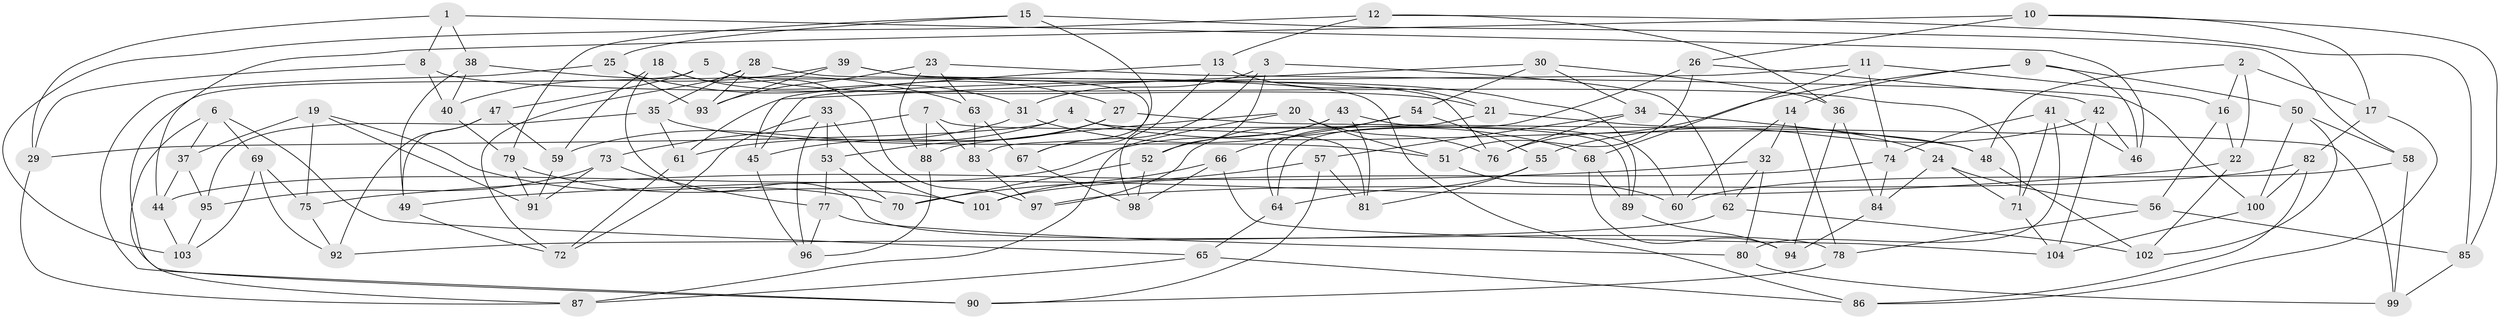 // coarse degree distribution, {6: 0.18055555555555555, 4: 0.6805555555555556, 8: 0.08333333333333333, 10: 0.027777777777777776, 5: 0.013888888888888888, 3: 0.013888888888888888}
// Generated by graph-tools (version 1.1) at 2025/21/03/04/25 18:21:00]
// undirected, 104 vertices, 208 edges
graph export_dot {
graph [start="1"]
  node [color=gray90,style=filled];
  1;
  2;
  3;
  4;
  5;
  6;
  7;
  8;
  9;
  10;
  11;
  12;
  13;
  14;
  15;
  16;
  17;
  18;
  19;
  20;
  21;
  22;
  23;
  24;
  25;
  26;
  27;
  28;
  29;
  30;
  31;
  32;
  33;
  34;
  35;
  36;
  37;
  38;
  39;
  40;
  41;
  42;
  43;
  44;
  45;
  46;
  47;
  48;
  49;
  50;
  51;
  52;
  53;
  54;
  55;
  56;
  57;
  58;
  59;
  60;
  61;
  62;
  63;
  64;
  65;
  66;
  67;
  68;
  69;
  70;
  71;
  72;
  73;
  74;
  75;
  76;
  77;
  78;
  79;
  80;
  81;
  82;
  83;
  84;
  85;
  86;
  87;
  88;
  89;
  90;
  91;
  92;
  93;
  94;
  95;
  96;
  97;
  98;
  99;
  100;
  101;
  102;
  103;
  104;
  1 -- 29;
  1 -- 38;
  1 -- 8;
  1 -- 46;
  2 -- 17;
  2 -- 16;
  2 -- 48;
  2 -- 22;
  3 -- 31;
  3 -- 62;
  3 -- 52;
  3 -- 67;
  4 -- 29;
  4 -- 48;
  4 -- 89;
  4 -- 61;
  5 -- 47;
  5 -- 90;
  5 -- 67;
  5 -- 21;
  6 -- 87;
  6 -- 37;
  6 -- 69;
  6 -- 65;
  7 -- 73;
  7 -- 88;
  7 -- 81;
  7 -- 83;
  8 -- 40;
  8 -- 71;
  8 -- 29;
  9 -- 50;
  9 -- 76;
  9 -- 14;
  9 -- 46;
  10 -- 85;
  10 -- 26;
  10 -- 44;
  10 -- 17;
  11 -- 68;
  11 -- 45;
  11 -- 16;
  11 -- 74;
  12 -- 13;
  12 -- 103;
  12 -- 36;
  12 -- 85;
  13 -- 98;
  13 -- 21;
  13 -- 45;
  14 -- 32;
  14 -- 78;
  14 -- 60;
  15 -- 25;
  15 -- 79;
  15 -- 58;
  15 -- 83;
  16 -- 22;
  16 -- 56;
  17 -- 86;
  17 -- 82;
  18 -- 59;
  18 -- 31;
  18 -- 97;
  18 -- 78;
  19 -- 37;
  19 -- 91;
  19 -- 70;
  19 -- 75;
  20 -- 87;
  20 -- 76;
  20 -- 88;
  20 -- 51;
  21 -- 24;
  21 -- 64;
  22 -- 49;
  22 -- 102;
  23 -- 93;
  23 -- 100;
  23 -- 88;
  23 -- 63;
  24 -- 84;
  24 -- 71;
  24 -- 56;
  25 -- 27;
  25 -- 90;
  25 -- 93;
  26 -- 51;
  26 -- 42;
  26 -- 64;
  27 -- 99;
  27 -- 53;
  27 -- 45;
  28 -- 86;
  28 -- 72;
  28 -- 93;
  28 -- 35;
  29 -- 87;
  30 -- 54;
  30 -- 61;
  30 -- 34;
  30 -- 36;
  31 -- 68;
  31 -- 59;
  32 -- 62;
  32 -- 75;
  32 -- 80;
  33 -- 96;
  33 -- 53;
  33 -- 101;
  33 -- 72;
  34 -- 57;
  34 -- 76;
  34 -- 48;
  35 -- 61;
  35 -- 95;
  35 -- 51;
  36 -- 84;
  36 -- 94;
  37 -- 95;
  37 -- 44;
  38 -- 40;
  38 -- 63;
  38 -- 49;
  39 -- 93;
  39 -- 40;
  39 -- 89;
  39 -- 76;
  40 -- 79;
  41 -- 71;
  41 -- 80;
  41 -- 46;
  41 -- 74;
  42 -- 104;
  42 -- 55;
  42 -- 46;
  43 -- 52;
  43 -- 81;
  43 -- 44;
  43 -- 60;
  44 -- 103;
  45 -- 96;
  47 -- 49;
  47 -- 59;
  47 -- 92;
  48 -- 102;
  49 -- 72;
  50 -- 100;
  50 -- 102;
  50 -- 58;
  51 -- 60;
  52 -- 98;
  52 -- 70;
  53 -- 77;
  53 -- 70;
  54 -- 55;
  54 -- 97;
  54 -- 66;
  55 -- 64;
  55 -- 81;
  56 -- 85;
  56 -- 78;
  57 -- 81;
  57 -- 70;
  57 -- 90;
  58 -- 99;
  58 -- 60;
  59 -- 91;
  61 -- 72;
  62 -- 102;
  62 -- 92;
  63 -- 67;
  63 -- 83;
  64 -- 65;
  65 -- 86;
  65 -- 87;
  66 -- 101;
  66 -- 104;
  66 -- 98;
  67 -- 98;
  68 -- 89;
  68 -- 94;
  69 -- 103;
  69 -- 75;
  69 -- 92;
  71 -- 104;
  73 -- 91;
  73 -- 77;
  73 -- 95;
  74 -- 101;
  74 -- 84;
  75 -- 92;
  77 -- 96;
  77 -- 80;
  78 -- 90;
  79 -- 101;
  79 -- 91;
  80 -- 99;
  82 -- 100;
  82 -- 97;
  82 -- 86;
  83 -- 97;
  84 -- 94;
  85 -- 99;
  88 -- 96;
  89 -- 94;
  95 -- 103;
  100 -- 104;
}
